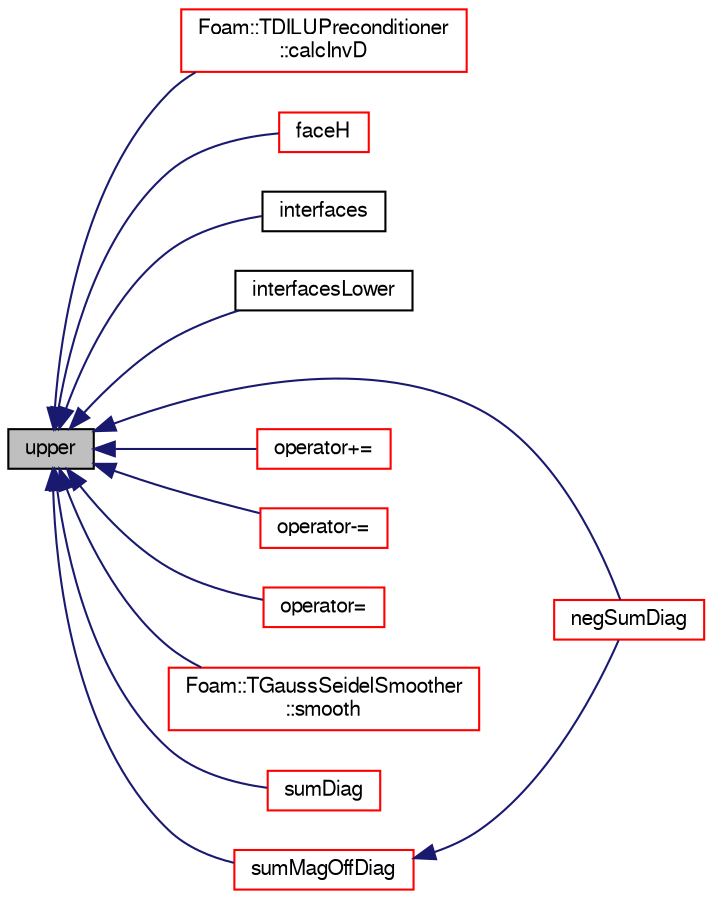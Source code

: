 digraph "upper"
{
  bgcolor="transparent";
  edge [fontname="FreeSans",fontsize="10",labelfontname="FreeSans",labelfontsize="10"];
  node [fontname="FreeSans",fontsize="10",shape=record];
  rankdir="LR";
  Node287 [label="upper",height=0.2,width=0.4,color="black", fillcolor="grey75", style="filled", fontcolor="black"];
  Node287 -> Node288 [dir="back",color="midnightblue",fontsize="10",style="solid",fontname="FreeSans"];
  Node288 [label="Foam::TDILUPreconditioner\l::calcInvD",height=0.2,width=0.4,color="red",URL="$a26818.html#a4285bbd6c558576051d236d84b20d26d",tooltip="Calculate the reciprocal of the preconditioned diagonal. "];
  Node287 -> Node291 [dir="back",color="midnightblue",fontsize="10",style="solid",fontname="FreeSans"];
  Node291 [label="faceH",height=0.2,width=0.4,color="red",URL="$a26790.html#ab9d9dd4b4b0bb97fb4ddc5be88e2c7f4"];
  Node287 -> Node298 [dir="back",color="midnightblue",fontsize="10",style="solid",fontname="FreeSans"];
  Node298 [label="interfaces",height=0.2,width=0.4,color="black",URL="$a26790.html#a3bc837bc8fa422e71f82026c5c2eeccb",tooltip="Return interfaces. "];
  Node287 -> Node299 [dir="back",color="midnightblue",fontsize="10",style="solid",fontname="FreeSans"];
  Node299 [label="interfacesLower",height=0.2,width=0.4,color="black",URL="$a26790.html#a8bdc243b4fb8710b30d82f14dcae1e1c"];
  Node287 -> Node300 [dir="back",color="midnightblue",fontsize="10",style="solid",fontname="FreeSans"];
  Node300 [label="negSumDiag",height=0.2,width=0.4,color="red",URL="$a26790.html#a7ad351a572b04686613ec1f9650ad95c"];
  Node287 -> Node293 [dir="back",color="midnightblue",fontsize="10",style="solid",fontname="FreeSans"];
  Node293 [label="operator+=",height=0.2,width=0.4,color="red",URL="$a26790.html#a67cb5e721083def89a8775562081caeb"];
  Node287 -> Node294 [dir="back",color="midnightblue",fontsize="10",style="solid",fontname="FreeSans"];
  Node294 [label="operator-=",height=0.2,width=0.4,color="red",URL="$a26790.html#ade231ee3b05d977629dbaeeb2c538dae"];
  Node287 -> Node301 [dir="back",color="midnightblue",fontsize="10",style="solid",fontname="FreeSans"];
  Node301 [label="operator=",height=0.2,width=0.4,color="red",URL="$a26790.html#a855e48a9b4e9d4ea44f93b8120b41905"];
  Node287 -> Node302 [dir="back",color="midnightblue",fontsize="10",style="solid",fontname="FreeSans"];
  Node302 [label="Foam::TGaussSeidelSmoother\l::smooth",height=0.2,width=0.4,color="red",URL="$a26826.html#a2727a700fb0cafd8fb6b7e04f558fca7",tooltip="Smooth for the given number of sweeps. "];
  Node287 -> Node304 [dir="back",color="midnightblue",fontsize="10",style="solid",fontname="FreeSans"];
  Node304 [label="sumDiag",height=0.2,width=0.4,color="red",URL="$a26790.html#a2034fb6b7d0fc02febd7b511e063d285"];
  Node287 -> Node305 [dir="back",color="midnightblue",fontsize="10",style="solid",fontname="FreeSans"];
  Node305 [label="sumMagOffDiag",height=0.2,width=0.4,color="red",URL="$a26790.html#a9024362e5a350ff08d2738cd97133fe3"];
  Node305 -> Node300 [dir="back",color="midnightblue",fontsize="10",style="solid",fontname="FreeSans"];
}
